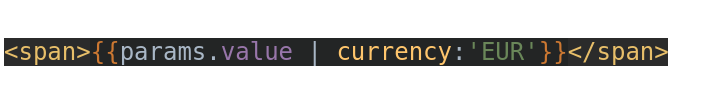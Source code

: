 <mxfile version="13.7.3" type="device"><diagram id="q4-Cs6clWWx3zM11zpZe" name="pipes"><mxGraphModel dx="1024" dy="592" grid="1" gridSize="10" guides="1" tooltips="1" connect="1" arrows="1" fold="1" page="1" pageScale="1" pageWidth="827" pageHeight="1169" math="0" shadow="0"><root><mxCell id="NyrH_KXfmQNb-sl-_Fos-0"/><mxCell id="NyrH_KXfmQNb-sl-_Fos-1" parent="NyrH_KXfmQNb-sl-_Fos-0"/><mxCell id="bLhFI6EP7_ZKogBFgneX-1" value="&lt;pre style=&quot;background-color: #2b2b2b ; color: #a9b7c6 ; font-family: &amp;quot;jetbrains mono&amp;quot; , monospace ; font-size: 9 8pt&quot;&gt;&lt;span style=&quot;color: #e8bf6a&quot;&gt;&amp;lt;span&amp;gt;&lt;/span&gt;&lt;span style=&quot;color: #cc7832 ; background-color: #232525&quot;&gt;{{&lt;/span&gt;&lt;span style=&quot;background-color: #232525&quot;&gt;params.&lt;/span&gt;&lt;span style=&quot;color: #9876aa ; background-color: #232525&quot;&gt;value &lt;/span&gt;&lt;span style=&quot;background-color: #232525&quot;&gt;| &lt;/span&gt;&lt;span style=&quot;color: #ffc66d ; background-color: #232525&quot;&gt;currency&lt;/span&gt;&lt;span style=&quot;background-color: #232525&quot;&gt;:&lt;/span&gt;&lt;span style=&quot;color: #6a8759 ; background-color: #232525&quot;&gt;'EUR'&lt;/span&gt;&lt;span style=&quot;color: #cc7832 ; background-color: #232525&quot;&gt;}}&lt;/span&gt;&lt;span style=&quot;color: #e8bf6a&quot;&gt;&amp;lt;/span&amp;gt;&lt;/span&gt;&lt;/pre&gt;" style="text;whiteSpace=wrap;html=1;" parent="NyrH_KXfmQNb-sl-_Fos-1" vertex="1"><mxGeometry x="40" y="30" width="360" height="40" as="geometry"/></mxCell></root></mxGraphModel></diagram></mxfile>